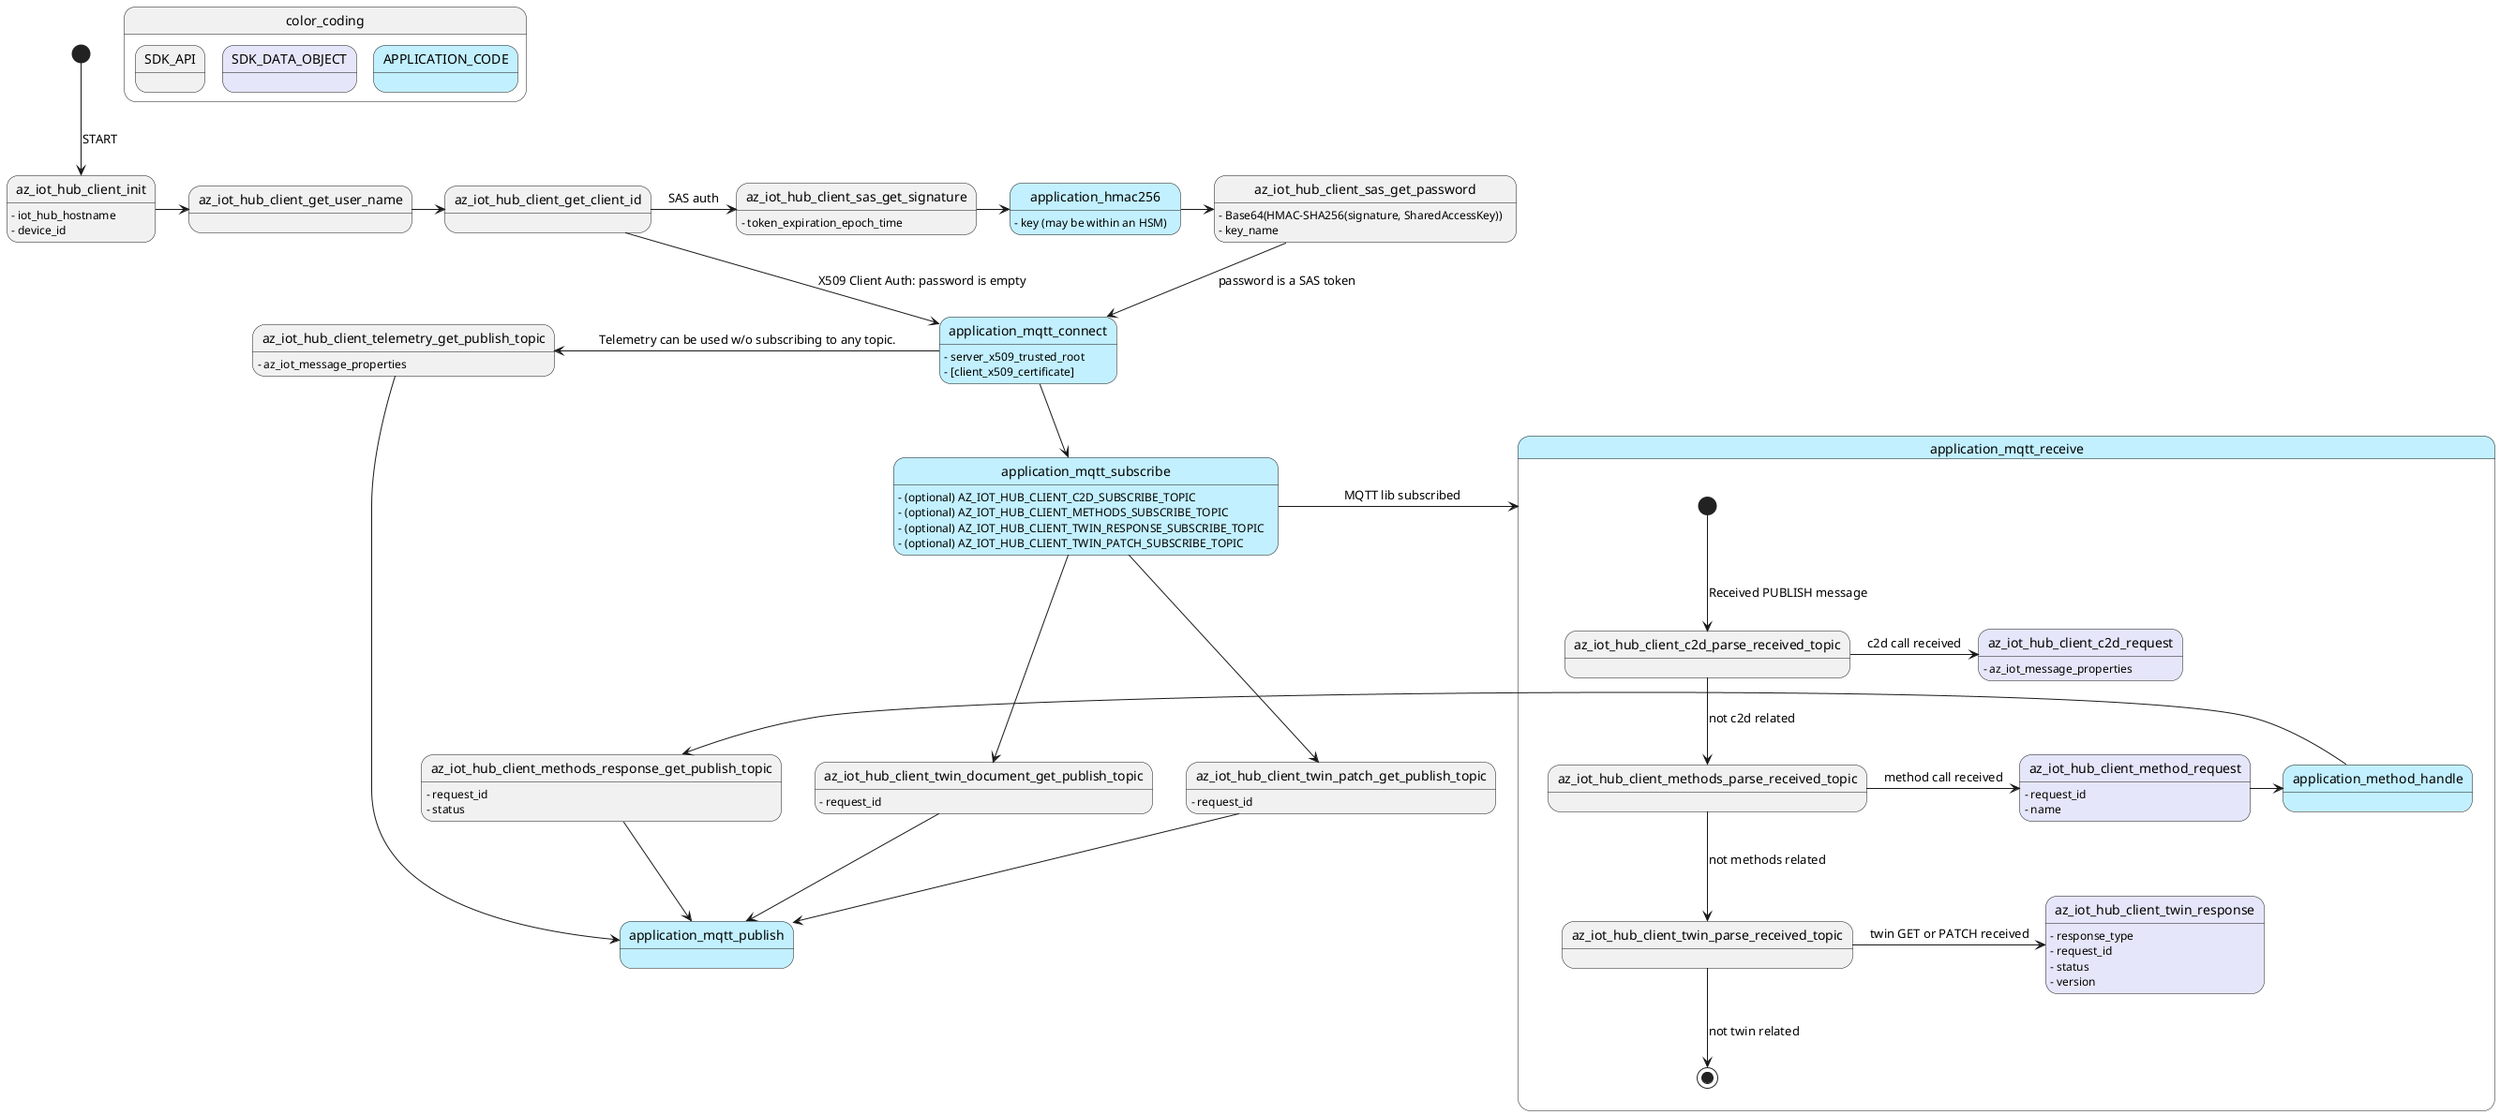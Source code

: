 @startuml

skinparam state {
    BackgroundColor<<APP>> APPLICATION
    BackgroundColor<<STRUCT>> Lavender
}

state color_coding {
    state SDK_API
    state SDK_DATA_OBJECT <<STRUCT>>
    state APPLICATION_CODE <<APP>>
}

' Init
[*] --> az_iot_hub_client_init: START
az_iot_hub_client_init -> az_iot_hub_client_get_user_name
az_iot_hub_client_get_user_name -> az_iot_hub_client_get_client_id
az_iot_hub_client_get_client_id -> application_mqtt_connect: X509 Client Auth: password is empty
state application_mqtt_connect <<APP>>

' Optional SAS token generation:
az_iot_hub_client_get_client_id -> az_iot_hub_client_sas_get_signature : SAS auth
az_iot_hub_client_sas_get_signature -> application_hmac256
application_hmac256 -> az_iot_hub_client_sas_get_password
az_iot_hub_client_sas_get_password --> application_mqtt_connect : password is a SAS token
state application_hmac256 <<APP>>

' Telemetry
application_mqtt_connect -l-> az_iot_hub_client_telemetry_get_publish_topic : Telemetry can be used w/o subscribing to any topic.
az_iot_hub_client_telemetry_get_publish_topic --> application_mqtt_publish

application_mqtt_connect --> application_mqtt_subscribe

az_iot_hub_client_methods_response_get_publish_topic --> application_mqtt_publish

application_mqtt_subscribe --> az_iot_hub_client_twin_document_get_publish_topic
az_iot_hub_client_twin_document_get_publish_topic --> application_mqtt_publish

application_mqtt_subscribe --> az_iot_hub_client_twin_patch_get_publish_topic
az_iot_hub_client_twin_patch_get_publish_topic --> application_mqtt_publish

' Common subscribe
state application_mqtt_subscribe <<APP>>
application_mqtt_subscribe -> application_mqtt_receive : MQTT lib subscribed

state application_mqtt_publish <<APP>>

state application_mqtt_receive <<APP>> {
' Callback delegating handler:
    [*] --> az_iot_hub_client_c2d_parse_received_topic : Received PUBLISH message
    az_iot_hub_client_c2d_parse_received_topic --> az_iot_hub_client_methods_parse_received_topic : not c2d related
    az_iot_hub_client_methods_parse_received_topic --> az_iot_hub_client_twin_parse_received_topic : not methods related
    az_iot_hub_client_twin_parse_received_topic --> [*] : not twin related

' C2D
    az_iot_hub_client_c2d_parse_received_topic -> az_iot_hub_client_c2d_request : c2d call received

' Methods:
    az_iot_hub_client_methods_parse_received_topic -> az_iot_hub_client_method_request : method call received
    az_iot_hub_client_method_request -> application_method_handle
    state application_method_handle <<APP>>
    application_method_handle -> az_iot_hub_client_methods_response_get_publish_topic

' Twin
    az_iot_hub_client_twin_parse_received_topic -> az_iot_hub_client_twin_response : twin GET or PATCH received
}

' IoT Hub client:
az_iot_hub_client_init : - iot_hub_hostname
az_iot_hub_client_init : - device_id

' SAS Tokens
az_iot_hub_client_sas_get_signature : - token_expiration_epoch_time
az_iot_hub_client_sas_get_password: - Base64(HMAC-SHA256(signature, SharedAccessKey))
az_iot_hub_client_sas_get_password: - key_name

az_iot_hub_client_telemetry_get_publish_topic : - az_iot_message_properties

state az_iot_hub_client_method_request <<STRUCT>>
az_iot_hub_client_method_request: - request_id
az_iot_hub_client_method_request: - name

az_iot_hub_client_methods_response_get_publish_topic: - request_id
az_iot_hub_client_methods_response_get_publish_topic: - status

state az_iot_hub_client_c2d_request <<STRUCT>>
az_iot_hub_client_c2d_request : - az_iot_message_properties

az_iot_hub_client_twin_document_get_publish_topic : - request_id

az_iot_hub_client_twin_patch_get_publish_topic : - request_id

state az_iot_hub_client_twin_response <<STRUCT>>
az_iot_hub_client_twin_response : - response_type
az_iot_hub_client_twin_response : - request_id
az_iot_hub_client_twin_response : - status
az_iot_hub_client_twin_response : - version

' Application interfaces
application_mqtt_connect : - server_x509_trusted_root
application_mqtt_connect : - [client_x509_certificate]

application_mqtt_subscribe: - (optional) AZ_IOT_HUB_CLIENT_C2D_SUBSCRIBE_TOPIC
application_mqtt_subscribe: - (optional) AZ_IOT_HUB_CLIENT_METHODS_SUBSCRIBE_TOPIC
application_mqtt_subscribe: - (optional) AZ_IOT_HUB_CLIENT_TWIN_RESPONSE_SUBSCRIBE_TOPIC
application_mqtt_subscribe: - (optional) AZ_IOT_HUB_CLIENT_TWIN_PATCH_SUBSCRIBE_TOPIC

application_hmac256 : - key (may be within an HSM)

@enduml